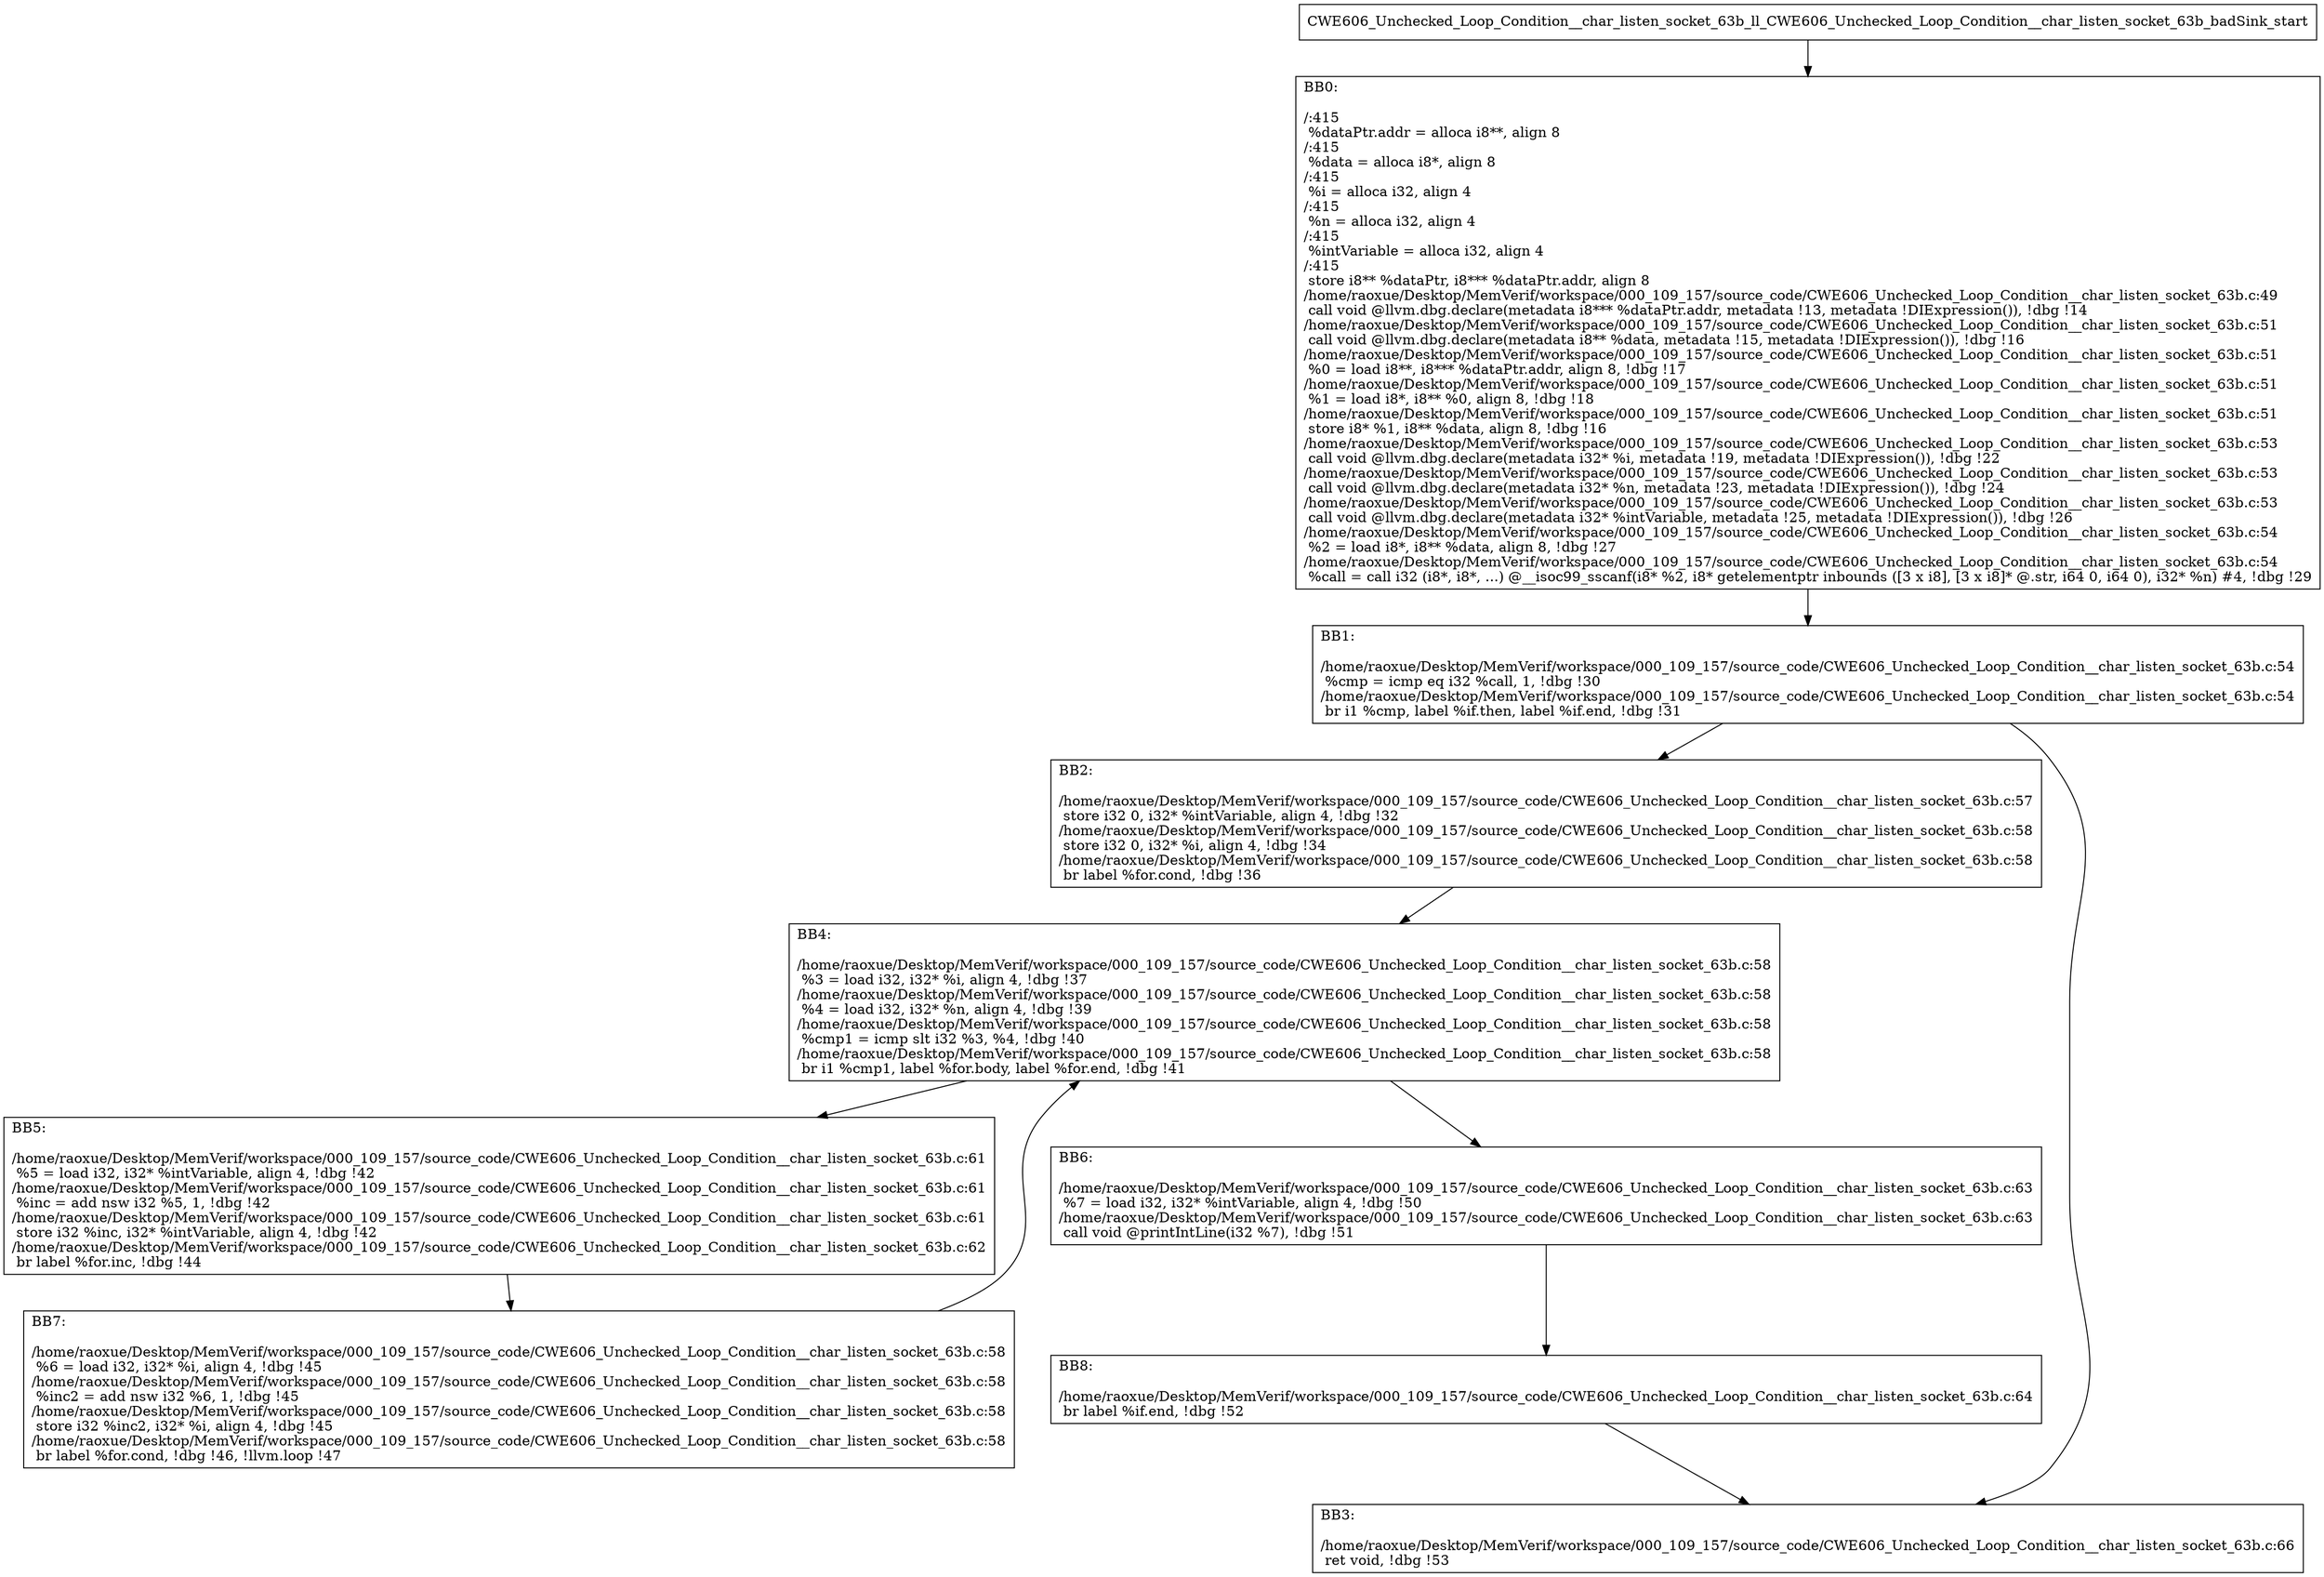 digraph "CFG for'CWE606_Unchecked_Loop_Condition__char_listen_socket_63b_ll_CWE606_Unchecked_Loop_Condition__char_listen_socket_63b_badSink' function" {
	BBCWE606_Unchecked_Loop_Condition__char_listen_socket_63b_ll_CWE606_Unchecked_Loop_Condition__char_listen_socket_63b_badSink_start[shape=record,label="{CWE606_Unchecked_Loop_Condition__char_listen_socket_63b_ll_CWE606_Unchecked_Loop_Condition__char_listen_socket_63b_badSink_start}"];
	BBCWE606_Unchecked_Loop_Condition__char_listen_socket_63b_ll_CWE606_Unchecked_Loop_Condition__char_listen_socket_63b_badSink_start-> CWE606_Unchecked_Loop_Condition__char_listen_socket_63b_ll_CWE606_Unchecked_Loop_Condition__char_listen_socket_63b_badSinkBB0;
	CWE606_Unchecked_Loop_Condition__char_listen_socket_63b_ll_CWE606_Unchecked_Loop_Condition__char_listen_socket_63b_badSinkBB0 [shape=record, label="{BB0:\l\l/:415\l
  %dataPtr.addr = alloca i8**, align 8\l
/:415\l
  %data = alloca i8*, align 8\l
/:415\l
  %i = alloca i32, align 4\l
/:415\l
  %n = alloca i32, align 4\l
/:415\l
  %intVariable = alloca i32, align 4\l
/:415\l
  store i8** %dataPtr, i8*** %dataPtr.addr, align 8\l
/home/raoxue/Desktop/MemVerif/workspace/000_109_157/source_code/CWE606_Unchecked_Loop_Condition__char_listen_socket_63b.c:49\l
  call void @llvm.dbg.declare(metadata i8*** %dataPtr.addr, metadata !13, metadata !DIExpression()), !dbg !14\l
/home/raoxue/Desktop/MemVerif/workspace/000_109_157/source_code/CWE606_Unchecked_Loop_Condition__char_listen_socket_63b.c:51\l
  call void @llvm.dbg.declare(metadata i8** %data, metadata !15, metadata !DIExpression()), !dbg !16\l
/home/raoxue/Desktop/MemVerif/workspace/000_109_157/source_code/CWE606_Unchecked_Loop_Condition__char_listen_socket_63b.c:51\l
  %0 = load i8**, i8*** %dataPtr.addr, align 8, !dbg !17\l
/home/raoxue/Desktop/MemVerif/workspace/000_109_157/source_code/CWE606_Unchecked_Loop_Condition__char_listen_socket_63b.c:51\l
  %1 = load i8*, i8** %0, align 8, !dbg !18\l
/home/raoxue/Desktop/MemVerif/workspace/000_109_157/source_code/CWE606_Unchecked_Loop_Condition__char_listen_socket_63b.c:51\l
  store i8* %1, i8** %data, align 8, !dbg !16\l
/home/raoxue/Desktop/MemVerif/workspace/000_109_157/source_code/CWE606_Unchecked_Loop_Condition__char_listen_socket_63b.c:53\l
  call void @llvm.dbg.declare(metadata i32* %i, metadata !19, metadata !DIExpression()), !dbg !22\l
/home/raoxue/Desktop/MemVerif/workspace/000_109_157/source_code/CWE606_Unchecked_Loop_Condition__char_listen_socket_63b.c:53\l
  call void @llvm.dbg.declare(metadata i32* %n, metadata !23, metadata !DIExpression()), !dbg !24\l
/home/raoxue/Desktop/MemVerif/workspace/000_109_157/source_code/CWE606_Unchecked_Loop_Condition__char_listen_socket_63b.c:53\l
  call void @llvm.dbg.declare(metadata i32* %intVariable, metadata !25, metadata !DIExpression()), !dbg !26\l
/home/raoxue/Desktop/MemVerif/workspace/000_109_157/source_code/CWE606_Unchecked_Loop_Condition__char_listen_socket_63b.c:54\l
  %2 = load i8*, i8** %data, align 8, !dbg !27\l
/home/raoxue/Desktop/MemVerif/workspace/000_109_157/source_code/CWE606_Unchecked_Loop_Condition__char_listen_socket_63b.c:54\l
  %call = call i32 (i8*, i8*, ...) @__isoc99_sscanf(i8* %2, i8* getelementptr inbounds ([3 x i8], [3 x i8]* @.str, i64 0, i64 0), i32* %n) #4, !dbg !29\l
}"];
	CWE606_Unchecked_Loop_Condition__char_listen_socket_63b_ll_CWE606_Unchecked_Loop_Condition__char_listen_socket_63b_badSinkBB0-> CWE606_Unchecked_Loop_Condition__char_listen_socket_63b_ll_CWE606_Unchecked_Loop_Condition__char_listen_socket_63b_badSinkBB1;
	CWE606_Unchecked_Loop_Condition__char_listen_socket_63b_ll_CWE606_Unchecked_Loop_Condition__char_listen_socket_63b_badSinkBB1 [shape=record, label="{BB1:\l\l/home/raoxue/Desktop/MemVerif/workspace/000_109_157/source_code/CWE606_Unchecked_Loop_Condition__char_listen_socket_63b.c:54\l
  %cmp = icmp eq i32 %call, 1, !dbg !30\l
/home/raoxue/Desktop/MemVerif/workspace/000_109_157/source_code/CWE606_Unchecked_Loop_Condition__char_listen_socket_63b.c:54\l
  br i1 %cmp, label %if.then, label %if.end, !dbg !31\l
}"];
	CWE606_Unchecked_Loop_Condition__char_listen_socket_63b_ll_CWE606_Unchecked_Loop_Condition__char_listen_socket_63b_badSinkBB1-> CWE606_Unchecked_Loop_Condition__char_listen_socket_63b_ll_CWE606_Unchecked_Loop_Condition__char_listen_socket_63b_badSinkBB2;
	CWE606_Unchecked_Loop_Condition__char_listen_socket_63b_ll_CWE606_Unchecked_Loop_Condition__char_listen_socket_63b_badSinkBB1-> CWE606_Unchecked_Loop_Condition__char_listen_socket_63b_ll_CWE606_Unchecked_Loop_Condition__char_listen_socket_63b_badSinkBB3;
	CWE606_Unchecked_Loop_Condition__char_listen_socket_63b_ll_CWE606_Unchecked_Loop_Condition__char_listen_socket_63b_badSinkBB2 [shape=record, label="{BB2:\l\l/home/raoxue/Desktop/MemVerif/workspace/000_109_157/source_code/CWE606_Unchecked_Loop_Condition__char_listen_socket_63b.c:57\l
  store i32 0, i32* %intVariable, align 4, !dbg !32\l
/home/raoxue/Desktop/MemVerif/workspace/000_109_157/source_code/CWE606_Unchecked_Loop_Condition__char_listen_socket_63b.c:58\l
  store i32 0, i32* %i, align 4, !dbg !34\l
/home/raoxue/Desktop/MemVerif/workspace/000_109_157/source_code/CWE606_Unchecked_Loop_Condition__char_listen_socket_63b.c:58\l
  br label %for.cond, !dbg !36\l
}"];
	CWE606_Unchecked_Loop_Condition__char_listen_socket_63b_ll_CWE606_Unchecked_Loop_Condition__char_listen_socket_63b_badSinkBB2-> CWE606_Unchecked_Loop_Condition__char_listen_socket_63b_ll_CWE606_Unchecked_Loop_Condition__char_listen_socket_63b_badSinkBB4;
	CWE606_Unchecked_Loop_Condition__char_listen_socket_63b_ll_CWE606_Unchecked_Loop_Condition__char_listen_socket_63b_badSinkBB4 [shape=record, label="{BB4:\l\l/home/raoxue/Desktop/MemVerif/workspace/000_109_157/source_code/CWE606_Unchecked_Loop_Condition__char_listen_socket_63b.c:58\l
  %3 = load i32, i32* %i, align 4, !dbg !37\l
/home/raoxue/Desktop/MemVerif/workspace/000_109_157/source_code/CWE606_Unchecked_Loop_Condition__char_listen_socket_63b.c:58\l
  %4 = load i32, i32* %n, align 4, !dbg !39\l
/home/raoxue/Desktop/MemVerif/workspace/000_109_157/source_code/CWE606_Unchecked_Loop_Condition__char_listen_socket_63b.c:58\l
  %cmp1 = icmp slt i32 %3, %4, !dbg !40\l
/home/raoxue/Desktop/MemVerif/workspace/000_109_157/source_code/CWE606_Unchecked_Loop_Condition__char_listen_socket_63b.c:58\l
  br i1 %cmp1, label %for.body, label %for.end, !dbg !41\l
}"];
	CWE606_Unchecked_Loop_Condition__char_listen_socket_63b_ll_CWE606_Unchecked_Loop_Condition__char_listen_socket_63b_badSinkBB4-> CWE606_Unchecked_Loop_Condition__char_listen_socket_63b_ll_CWE606_Unchecked_Loop_Condition__char_listen_socket_63b_badSinkBB5;
	CWE606_Unchecked_Loop_Condition__char_listen_socket_63b_ll_CWE606_Unchecked_Loop_Condition__char_listen_socket_63b_badSinkBB4-> CWE606_Unchecked_Loop_Condition__char_listen_socket_63b_ll_CWE606_Unchecked_Loop_Condition__char_listen_socket_63b_badSinkBB6;
	CWE606_Unchecked_Loop_Condition__char_listen_socket_63b_ll_CWE606_Unchecked_Loop_Condition__char_listen_socket_63b_badSinkBB5 [shape=record, label="{BB5:\l\l/home/raoxue/Desktop/MemVerif/workspace/000_109_157/source_code/CWE606_Unchecked_Loop_Condition__char_listen_socket_63b.c:61\l
  %5 = load i32, i32* %intVariable, align 4, !dbg !42\l
/home/raoxue/Desktop/MemVerif/workspace/000_109_157/source_code/CWE606_Unchecked_Loop_Condition__char_listen_socket_63b.c:61\l
  %inc = add nsw i32 %5, 1, !dbg !42\l
/home/raoxue/Desktop/MemVerif/workspace/000_109_157/source_code/CWE606_Unchecked_Loop_Condition__char_listen_socket_63b.c:61\l
  store i32 %inc, i32* %intVariable, align 4, !dbg !42\l
/home/raoxue/Desktop/MemVerif/workspace/000_109_157/source_code/CWE606_Unchecked_Loop_Condition__char_listen_socket_63b.c:62\l
  br label %for.inc, !dbg !44\l
}"];
	CWE606_Unchecked_Loop_Condition__char_listen_socket_63b_ll_CWE606_Unchecked_Loop_Condition__char_listen_socket_63b_badSinkBB5-> CWE606_Unchecked_Loop_Condition__char_listen_socket_63b_ll_CWE606_Unchecked_Loop_Condition__char_listen_socket_63b_badSinkBB7;
	CWE606_Unchecked_Loop_Condition__char_listen_socket_63b_ll_CWE606_Unchecked_Loop_Condition__char_listen_socket_63b_badSinkBB7 [shape=record, label="{BB7:\l\l/home/raoxue/Desktop/MemVerif/workspace/000_109_157/source_code/CWE606_Unchecked_Loop_Condition__char_listen_socket_63b.c:58\l
  %6 = load i32, i32* %i, align 4, !dbg !45\l
/home/raoxue/Desktop/MemVerif/workspace/000_109_157/source_code/CWE606_Unchecked_Loop_Condition__char_listen_socket_63b.c:58\l
  %inc2 = add nsw i32 %6, 1, !dbg !45\l
/home/raoxue/Desktop/MemVerif/workspace/000_109_157/source_code/CWE606_Unchecked_Loop_Condition__char_listen_socket_63b.c:58\l
  store i32 %inc2, i32* %i, align 4, !dbg !45\l
/home/raoxue/Desktop/MemVerif/workspace/000_109_157/source_code/CWE606_Unchecked_Loop_Condition__char_listen_socket_63b.c:58\l
  br label %for.cond, !dbg !46, !llvm.loop !47\l
}"];
	CWE606_Unchecked_Loop_Condition__char_listen_socket_63b_ll_CWE606_Unchecked_Loop_Condition__char_listen_socket_63b_badSinkBB7-> CWE606_Unchecked_Loop_Condition__char_listen_socket_63b_ll_CWE606_Unchecked_Loop_Condition__char_listen_socket_63b_badSinkBB4;
	CWE606_Unchecked_Loop_Condition__char_listen_socket_63b_ll_CWE606_Unchecked_Loop_Condition__char_listen_socket_63b_badSinkBB6 [shape=record, label="{BB6:\l\l/home/raoxue/Desktop/MemVerif/workspace/000_109_157/source_code/CWE606_Unchecked_Loop_Condition__char_listen_socket_63b.c:63\l
  %7 = load i32, i32* %intVariable, align 4, !dbg !50\l
/home/raoxue/Desktop/MemVerif/workspace/000_109_157/source_code/CWE606_Unchecked_Loop_Condition__char_listen_socket_63b.c:63\l
  call void @printIntLine(i32 %7), !dbg !51\l
}"];
	CWE606_Unchecked_Loop_Condition__char_listen_socket_63b_ll_CWE606_Unchecked_Loop_Condition__char_listen_socket_63b_badSinkBB6-> CWE606_Unchecked_Loop_Condition__char_listen_socket_63b_ll_CWE606_Unchecked_Loop_Condition__char_listen_socket_63b_badSinkBB8;
	CWE606_Unchecked_Loop_Condition__char_listen_socket_63b_ll_CWE606_Unchecked_Loop_Condition__char_listen_socket_63b_badSinkBB8 [shape=record, label="{BB8:\l\l/home/raoxue/Desktop/MemVerif/workspace/000_109_157/source_code/CWE606_Unchecked_Loop_Condition__char_listen_socket_63b.c:64\l
  br label %if.end, !dbg !52\l
}"];
	CWE606_Unchecked_Loop_Condition__char_listen_socket_63b_ll_CWE606_Unchecked_Loop_Condition__char_listen_socket_63b_badSinkBB8-> CWE606_Unchecked_Loop_Condition__char_listen_socket_63b_ll_CWE606_Unchecked_Loop_Condition__char_listen_socket_63b_badSinkBB3;
	CWE606_Unchecked_Loop_Condition__char_listen_socket_63b_ll_CWE606_Unchecked_Loop_Condition__char_listen_socket_63b_badSinkBB3 [shape=record, label="{BB3:\l\l/home/raoxue/Desktop/MemVerif/workspace/000_109_157/source_code/CWE606_Unchecked_Loop_Condition__char_listen_socket_63b.c:66\l
  ret void, !dbg !53\l
}"];
}
